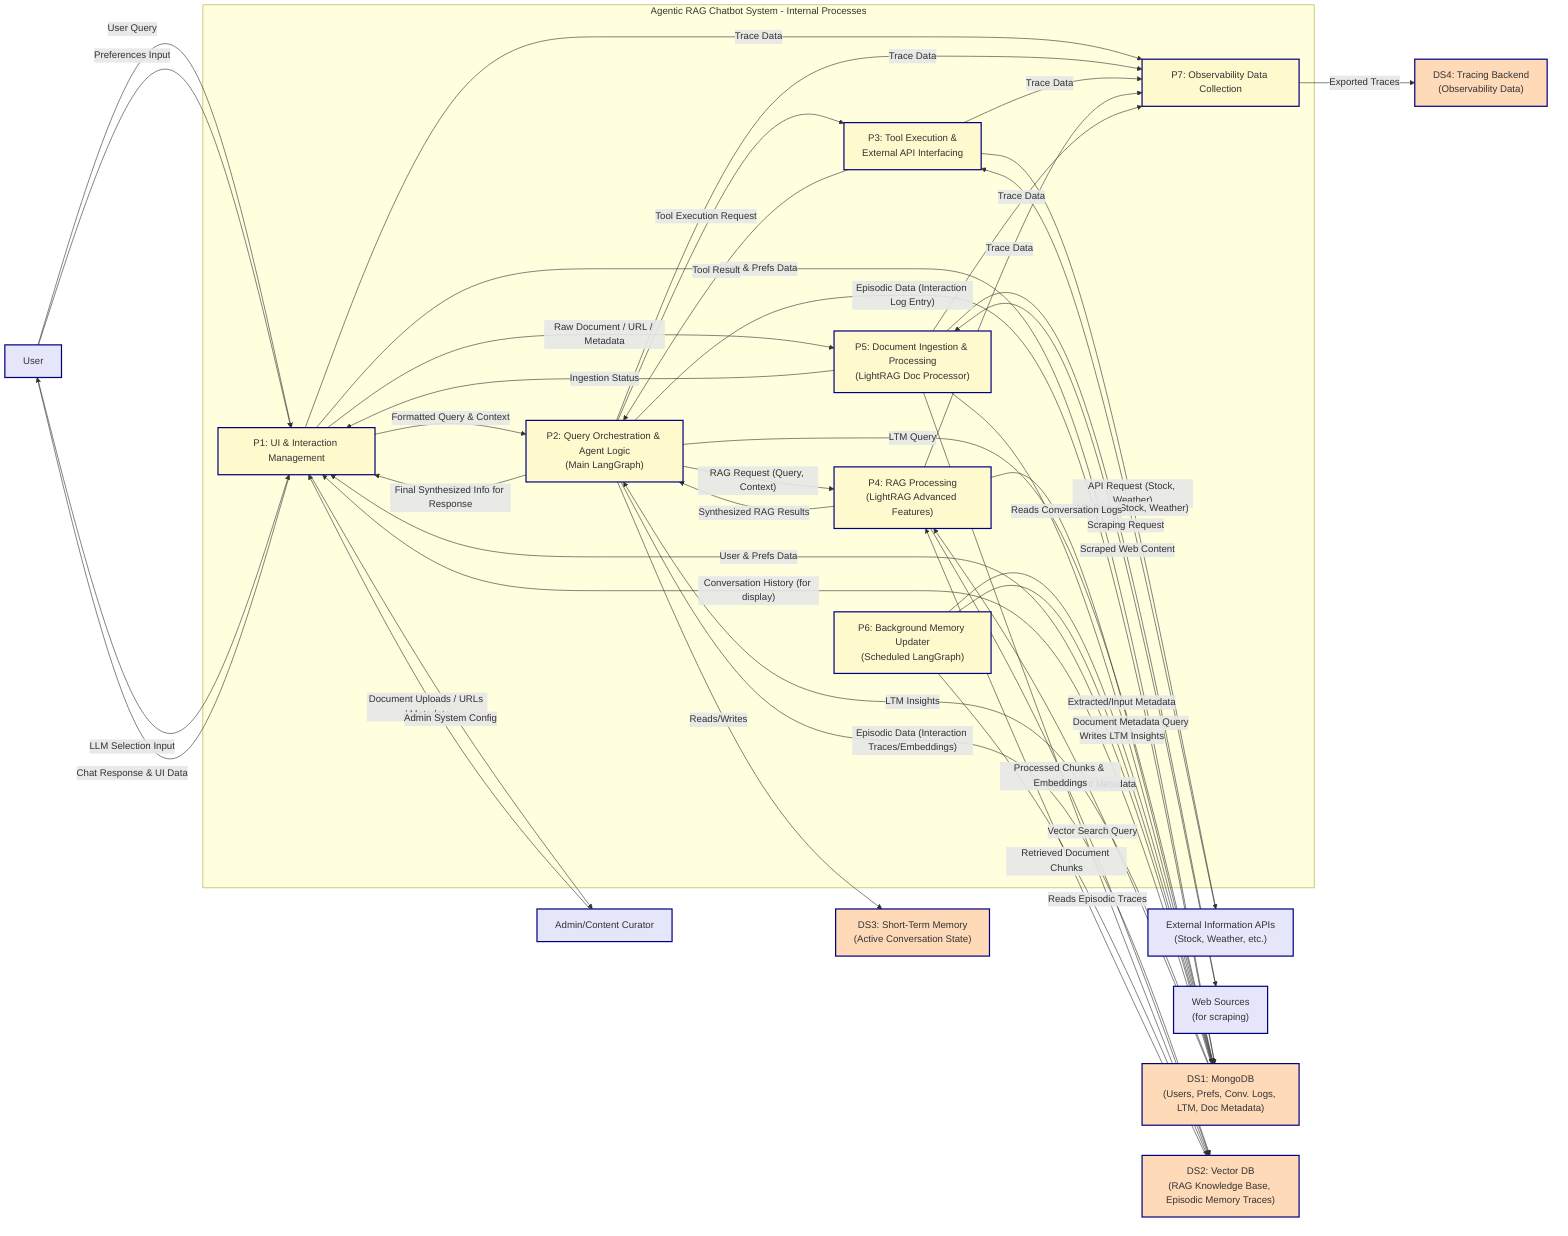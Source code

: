 %%{
  init: {
    'theme': 'base',
    'themeVariables': {
      'fontFamily': 'Comic Sans MS, cursive',
      'fontSize': '12px', /* Slightly smaller for more complex DFD */
      'primaryColor': '#F0F8FF',       /* aliceblue - diagram background */
      'nodeBorder': '#000080',        /* navy - for entity/process/store borders */
      'lineColor': '#0000CD',         /* mediumblue - for data flows */
      'primaryTextColor': '#191970',  /* midnightblue - for text */
      'entityColor': '#E6E6FA',       /* lavender - for external entities */
      'processColor': '#FFFACD',      /* lemonchiffon - for processes */
      'dataStoreColor': '#FFDAB9',    /* peachpuff - for data stores */
      'edgeLabelBackground':'#F0F8FF',/* aliceblue - for edge labels background */
      'clusterBkg': '#FAFAFA'
    },
    'flowchart': {
      'curve': 'basis'
    }
  }
}%%

graph LR
    %% Define Styles
    classDef entity fill:#E6E6FA,stroke:#000080,stroke-width:2px,shape:rectangle;
    %%Rounded rectangle for processes
    classDef process fill:#FFFACD,stroke:#000080,stroke-width:2px,shape:roundrect;
    %%Cylinder for data stores
    classDef dataStore fill:#FFDAB9,stroke:#000080,stroke-width:2px,shape:cylinder;

    %% External Entities (from Level 0)
    User["User"]:::entity;
    Admin["Admin/Content Curator"]:::entity;
    External_Info_APIs["External Information APIs<br/>(Stock, Weather, etc.)"]:::entity;
    Web_Sources["Web Sources<br/>(for scraping)"]:::entity;

    %% Data Stores
    DS1_MongoDB["DS1: MongoDB<br/>(Users, Prefs, Conv. Logs, LTM, Doc Metadata)"]:::dataStore;
    DS2_VectorDB["DS2: Vector DB<br/>(RAG Knowledge Base, Episodic Memory Traces)"]:::dataStore;
    DS3_STM["DS3: Short-Term Memory<br/>(Active Conversation State)"]:::dataStore;
    DS4_TracingBackend["DS4: Tracing Backend<br/>(Observability Data)"]:::dataStore;

    %% Main Processes (Decomposition of Level 0 System Process)
    subgraph System_Processes ["Agentic RAG Chatbot System - Internal Processes"]
        direction TB
        P1_UI_Interaction["P1: UI & Interaction Management"]:::process;
        P2_Query_Orchestration["P2: Query Orchestration & Agent Logic<br/>(Main LangGraph)"]:::process;
        P3_Tool_Execution["P3: Tool Execution &<br/>External API Interfacing"]:::process;
        P4_RAG_Processing["P4: RAG Processing<br/>(LightRAG Advanced Features)"]:::process;
        P5_Doc_Ingestion["P5: Document Ingestion & Processing<br/>(LightRAG Doc Processor)"]:::process;
        P6_Memory_Update_BG["P6: Background Memory Updater<br/>(Scheduled LangGraph)"]:::process;
        P7_Observability["P7: Observability Data Collection"]:::process;
    end
    
    %% Data Flows - User Interactions
    User -- "User Query" --> P1_UI_Interaction;
    User -- "Preferences Input" --> P1_UI_Interaction;
    User -- "LLM Selection Input" --> P1_UI_Interaction;
    P1_UI_Interaction -- "Formatted Query & Context" --> P2_Query_Orchestration;
    P1_UI_Interaction -- "Chat Response & UI Data" --> User;
    P1_UI_Interaction -- "User & Prefs Data" --> DS1_MongoDB;
    DS1_MongoDB -- "User & Prefs Data" --> P1_UI_Interaction;
    DS1_MongoDB -- "Conversation History (for display)" --> P1_UI_Interaction;

    %% Data Flows - Admin/Content Curator Interactions
    Admin -- "Document Uploads / URLs / Metadata" --> P1_UI_Interaction;
    P1_UI_Interaction -- "Raw Document / URL / Metadata" --> P5_Doc_Ingestion;
    P5_Doc_Ingestion -- "Ingestion Status" --> P1_UI_Interaction;
    %% Placeholder for potential direct config if not through P5
    P1_UI_Interaction -- "Admin System Config" --> Admin; 

    %% Data Flows - Query Orchestration and Execution
    P2_Query_Orchestration -- "Reads/Writes" --> DS3_STM;
    P2_Query_Orchestration -- "Tool Execution Request" --> P3_Tool_Execution;
    P3_Tool_Execution -- "Tool Result" --> P2_Query_Orchestration;
    P2_Query_Orchestration -- "RAG Request (Query, Context)" --> P4_RAG_Processing;
    P4_RAG_Processing -- "Synthesized RAG Results" --> P2_Query_Orchestration;
    P2_Query_Orchestration -- "Final Synthesized Info for Response" --> P1_UI_Interaction;
    P2_Query_Orchestration -- "Episodic Data (Interaction Log Entry)" --> DS1_MongoDB;
    P2_Query_Orchestration -- "Episodic Data (Interaction Traces/Embeddings)" --> DS2_VectorDB;
    P2_Query_Orchestration -- "LTM Query" --> DS1_MongoDB;
    DS1_MongoDB -- "LTM Insights" --> P2_Query_Orchestration;

    %% Data Flows - Tool Execution & External APIs
    P3_Tool_Execution -- "API Request (Stock, Weather)" --> External_Info_APIs;
    External_Info_APIs -- "API Data (Stock, Weather)" --> P3_Tool_Execution;

    %% Data Flows - RAG Processing
    P4_RAG_Processing -- "Vector Search Query" --> DS2_VectorDB;
    DS2_VectorDB -- "Retrieved Document Chunks" --> P4_RAG_Processing;
    P4_RAG_Processing -- "Document Metadata Query" --> DS1_MongoDB;
    DS1_MongoDB -- "Document Metadata" --> P4_RAG_Processing;

    %% Data Flows - Document Ingestion
    P5_Doc_Ingestion -- "Scraping Request" --> Web_Sources;
    Web_Sources -- "Scraped Web Content" --> P5_Doc_Ingestion;
    P5_Doc_Ingestion -- "Processed Chunks & Embeddings" --> DS2_VectorDB;
    P5_Doc_Ingestion -- "Extracted/Input Metadata" --> DS1_MongoDB;

    %% Data Flows - Background Memory Updater
    P6_Memory_Update_BG -- "Reads Episodic Traces" --> DS2_VectorDB;
    P6_Memory_Update_BG -- "Reads Conversation Logs" --> DS1_MongoDB;
    P6_Memory_Update_BG -- "Writes LTM Insights" --> DS1_MongoDB;

    %% Data Flows - Observability
    P1_UI_Interaction -- "Trace Data" --> P7_Observability;
    P2_Query_Orchestration -- "Trace Data" --> P7_Observability;
    P3_Tool_Execution -- "Trace Data" --> P7_Observability;
    P4_RAG_Processing -- "Trace Data" --> P7_Observability;
    P5_Doc_Ingestion -- "Trace Data" --> P7_Observability;
    P7_Observability -- "Exported Traces" --> DS4_TracingBackend;

    %% title Level 1 Data Flow Diagram